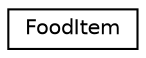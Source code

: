 digraph "Graphical Class Hierarchy"
{
 // LATEX_PDF_SIZE
  edge [fontname="Helvetica",fontsize="10",labelfontname="Helvetica",labelfontsize="10"];
  node [fontname="Helvetica",fontsize="10",shape=record];
  rankdir="LR";
  Node0 [label="FoodItem",height=0.2,width=0.4,color="black", fillcolor="white", style="filled",URL="$classFoodItem.html",tooltip=" "];
}
